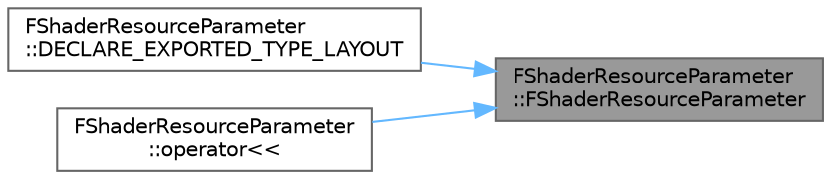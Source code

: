 digraph "FShaderResourceParameter::FShaderResourceParameter"
{
 // INTERACTIVE_SVG=YES
 // LATEX_PDF_SIZE
  bgcolor="transparent";
  edge [fontname=Helvetica,fontsize=10,labelfontname=Helvetica,labelfontsize=10];
  node [fontname=Helvetica,fontsize=10,shape=box,height=0.2,width=0.4];
  rankdir="RL";
  Node1 [id="Node000001",label="FShaderResourceParameter\l::FShaderResourceParameter",height=0.2,width=0.4,color="gray40", fillcolor="grey60", style="filled", fontcolor="black",tooltip=" "];
  Node1 -> Node2 [id="edge1_Node000001_Node000002",dir="back",color="steelblue1",style="solid",tooltip=" "];
  Node2 [id="Node000002",label="FShaderResourceParameter\l::DECLARE_EXPORTED_TYPE_LAYOUT",height=0.2,width=0.4,color="grey40", fillcolor="white", style="filled",URL="$da/d17/classFShaderResourceParameter.html#ac44f1a98fef695cd71b544b602e6f44d",tooltip=" "];
  Node1 -> Node3 [id="edge2_Node000001_Node000003",dir="back",color="steelblue1",style="solid",tooltip=" "];
  Node3 [id="Node000003",label="FShaderResourceParameter\l::operator\<\<",height=0.2,width=0.4,color="grey40", fillcolor="white", style="filled",URL="$da/d17/classFShaderResourceParameter.html#ae893676330a4173c803fb2352663be6b",tooltip=" "];
}
